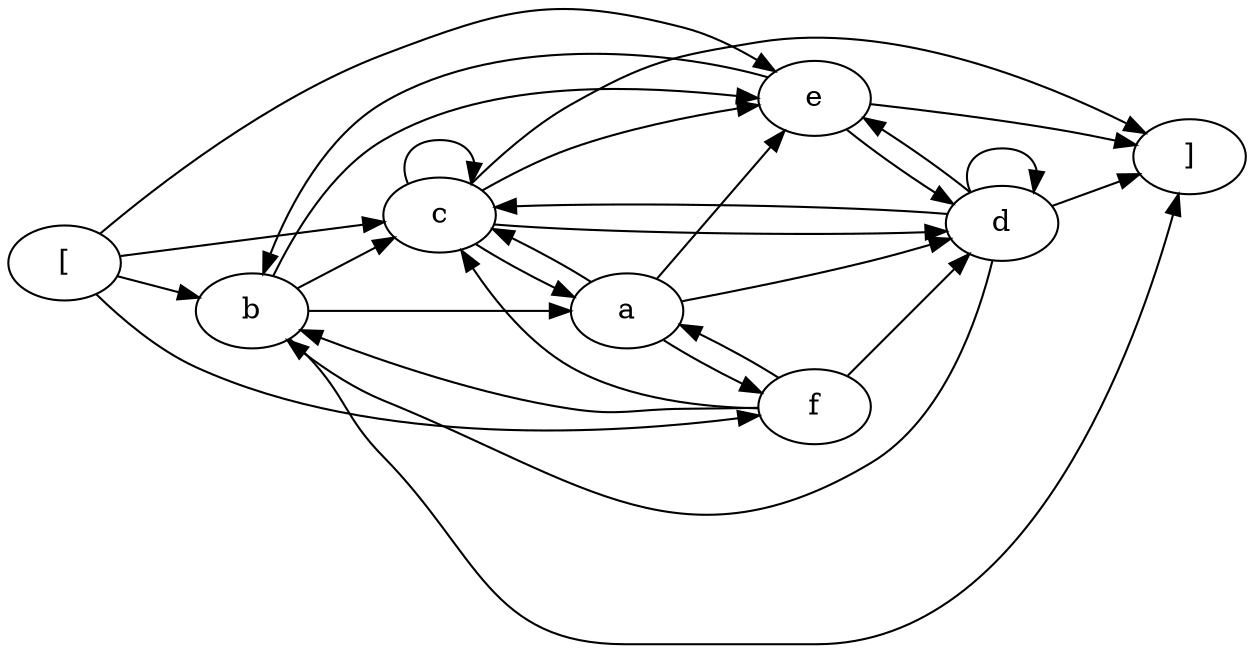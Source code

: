 digraph G {
rankdir = LR
label = "";
esg0_vertex0 -> esg0_vertex2;
esg0_vertex0 -> esg0_vertex3;
esg0_vertex0 -> esg0_vertex5;
esg0_vertex0 -> esg0_vertex6;
esg0_vertex2 -> esg0_vertex7;
esg0_vertex3 -> esg0_vertex7;
esg0_vertex4 -> esg0_vertex7;
esg0_vertex5 -> esg0_vertex7;
esg0_vertex1 -> esg0_vertex3;
esg0_vertex1 -> esg0_vertex4;
esg0_vertex1 -> esg0_vertex5;
esg0_vertex1 -> esg0_vertex6;
esg0_vertex2 -> esg0_vertex1;
esg0_vertex2 -> esg0_vertex3;
esg0_vertex2 -> esg0_vertex5;
esg0_vertex3 -> esg0_vertex1;
esg0_vertex3 -> esg0_vertex4;
esg0_vertex3 -> esg0_vertex5;
esg0_vertex4 -> esg0_vertex2;
esg0_vertex4 -> esg0_vertex3;
esg0_vertex4 -> esg0_vertex5;
esg0_vertex5 -> esg0_vertex2;
esg0_vertex5 -> esg0_vertex4;
esg0_vertex6 -> esg0_vertex1;
esg0_vertex6 -> esg0_vertex2;
esg0_vertex6 -> esg0_vertex3;
esg0_vertex6 -> esg0_vertex4;
esg0_vertex3 -> esg0_vertex3;
esg0_vertex4 -> esg0_vertex4;
esg0_vertex0 [label = "["]
esg0_vertex2 [label = "b"]
esg0_vertex3 [label = "c"]
esg0_vertex5 [label = "e"]
esg0_vertex6 [label = "f"]
esg0_vertex7 [label = "]"]
esg0_vertex4 [label = "d"]
esg0_vertex1 [label = "a"]
}
